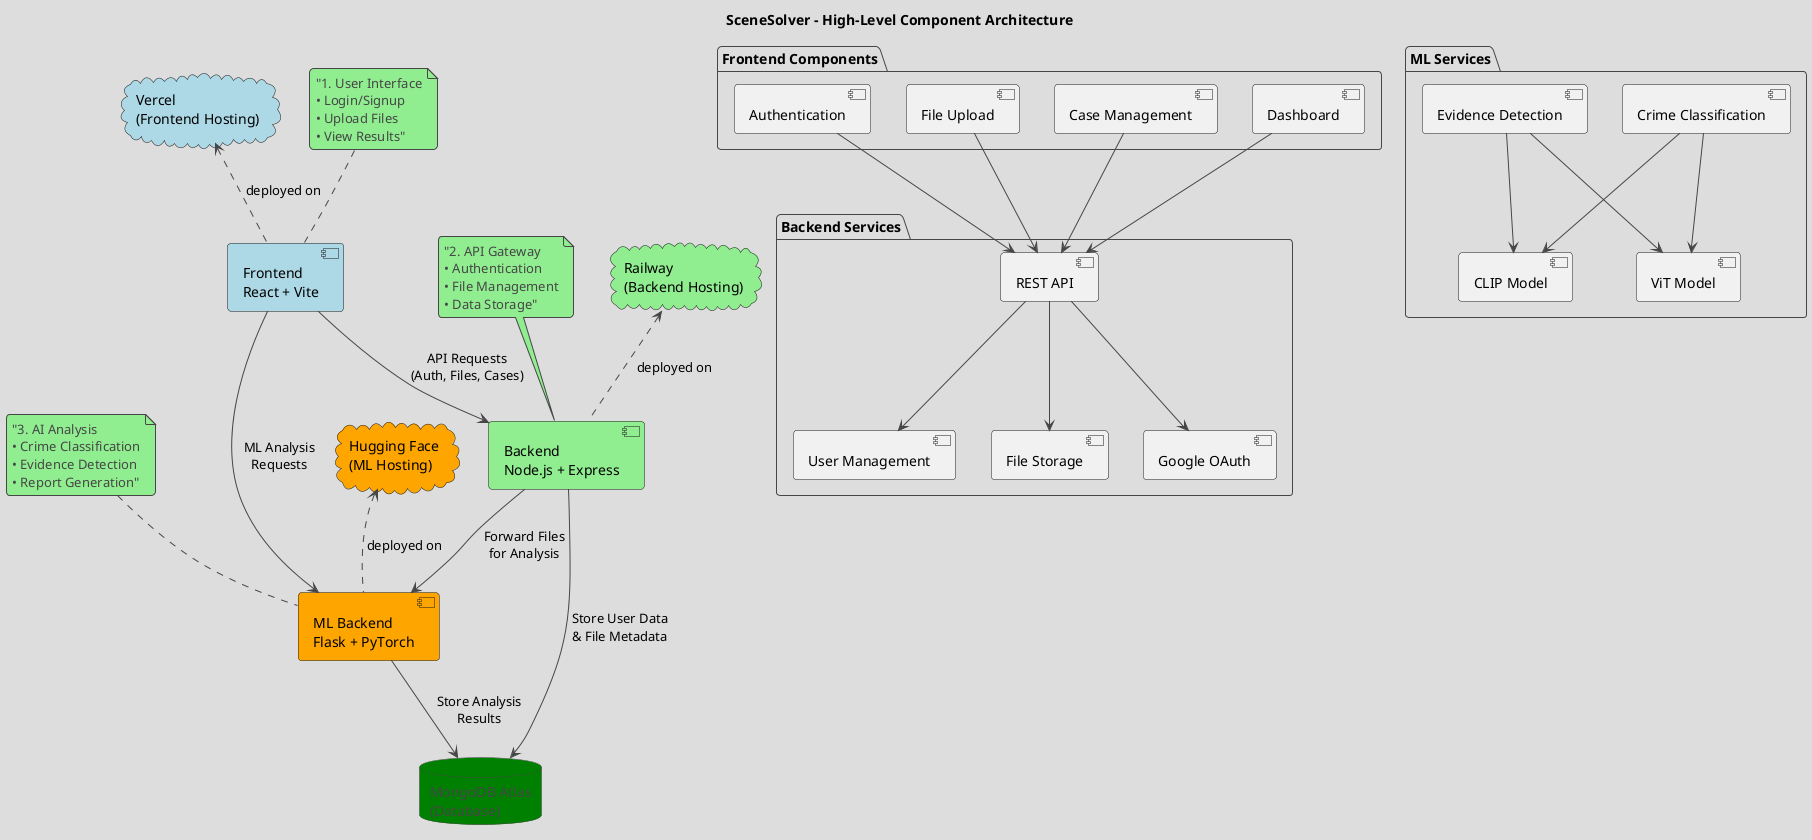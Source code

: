 @startuml SceneSolver Simple Architecture

!theme toy
title SceneSolver - High-Level Component Architecture

' Cloud Services
cloud "Vercel\n(Frontend Hosting)" as vercel #lightblue
cloud "Railway\n(Backend Hosting)" as railway #lightgreen  
cloud "Hugging Face\n(ML Hosting)" as hf #orange
database "MongoDB Atlas\n(Database)" as mongodb #green

' Main System Components
[Frontend\nReact + Vite] as frontend #lightblue
[Backend\nNode.js + Express] as backend #lightgreen
[ML Backend\nFlask + PyTorch] as mlbackend #orange

' Key Frontend Components
package "Frontend Components" {
  [Authentication] as auth
  [File Upload] as upload
  [Case Management] as cases
  [Dashboard] as dashboard
}

' Key Backend Components  
package "Backend Services" {
  [REST API] as api
  [User Management] as users
  [File Storage] as storage
  [Google OAuth] as oauth
}

' Key ML Components
package "ML Services" {
  [Crime Classification] as classification
  [Evidence Detection] as detection
  [CLIP Model] as clip
  [ViT Model] as vit
}

' Main Data Flow
frontend --> backend : "API Requests\n(Auth, Files, Cases)"
frontend --> mlbackend : "ML Analysis\nRequests"
backend --> mongodb : "Store User Data\n& File Metadata"
mlbackend --> mongodb : "Store Analysis\nResults"
backend --> mlbackend : "Forward Files\nfor Analysis"

' Component Relationships
auth --> api
upload --> api
cases --> api
dashboard --> api

api --> users
api --> storage
api --> oauth

classification --> clip
classification --> vit
detection --> clip
detection --> vit

' Deployment Relationships
frontend .up.> vercel : "deployed on"
backend .up.> railway : "deployed on"
mlbackend .up.> hf : "deployed on"

' Data Flow Steps
note top of frontend : "1. User Interface\n• Login/Signup\n• Upload Files\n• View Results"
note top of backend : "2. API Gateway\n• Authentication\n• File Management\n• Data Storage"
note top of mlbackend : "3. AI Analysis\n• Crime Classification\n• Evidence Detection\n• Report Generation"

@enduml 